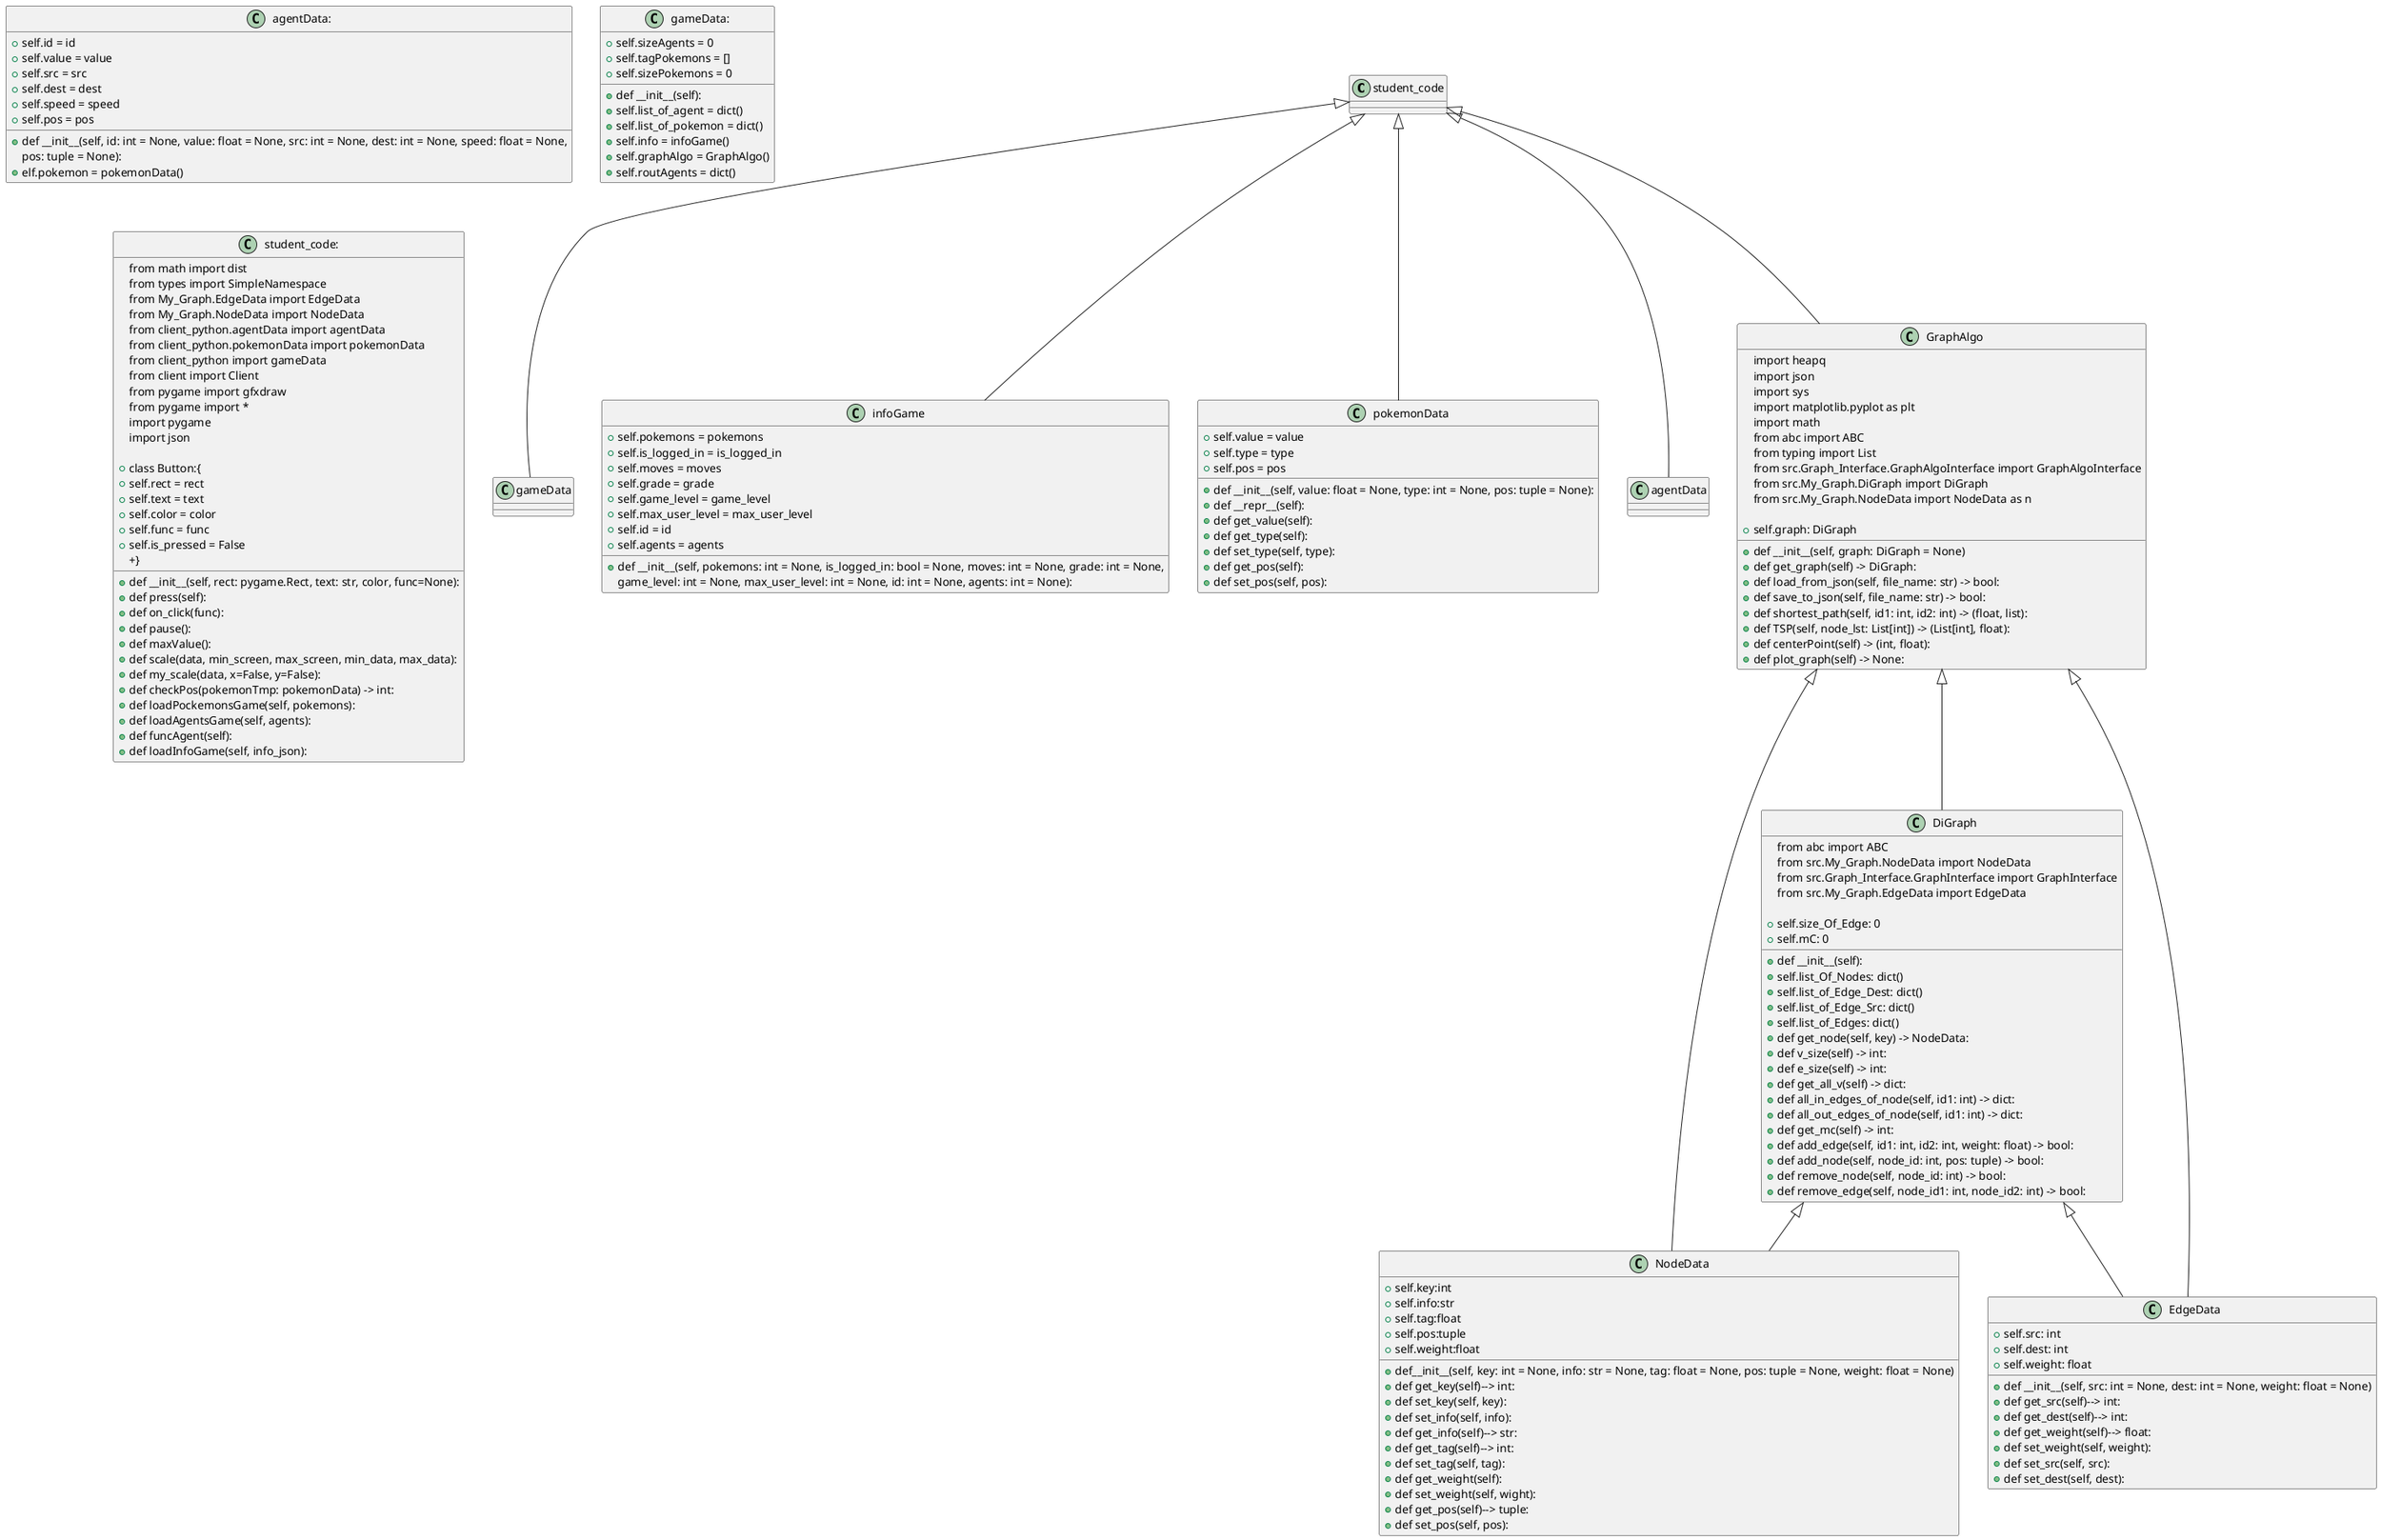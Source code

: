 @startuml
'https://plantuml.com/class-diagram


student_code <|-- gameData
student_code <|-- infoGame
student_code <|-- pokemonData
student_code <|-- agentData
student_code <|-- GraphAlgo

GraphAlgo <|-- NodeData
GraphAlgo <|-- EdgeData
GraphAlgo <|-- DiGraph

DiGraph <|--EdgeData
DiGraph <|--NodeData

class NodeData {
+ def__init__(self, key: int = None, info: str = None, tag: float = None, pos: tuple = None, weight: float = None)
+       self.key:int
+       self.info:str
+       self.tag:float
+       self.pos:tuple
+       self.weight:float
+ def get_key(self)--> int:
+ def set_key(self, key):
+ def set_info(self, info):
+ def get_info(self)--> str:
+ def get_tag(self)--> int:
+ def set_tag(self, tag):
+ def get_weight(self):
+ def set_weight(self, wight):
+ def get_pos(self)--> tuple:
+ def set_pos(self, pos):
}

class EdgeData {
 +def __init__(self, src: int = None, dest: int = None, weight: float = None)
 +       self.src: int
 +       self.dest: int
 +      self.weight: float
 +def get_src(self)--> int:
 +def get_dest(self)--> int:
 +def get_weight(self)--> float:
 +def set_weight(self, weight):
 +def set_src(self, src):
 +def set_dest(self, dest):
}
class GraphAlgo {
import heapq
import json
import sys
import matplotlib.pyplot as plt
import math
from abc import ABC
from typing import List
from src.Graph_Interface.GraphAlgoInterface import GraphAlgoInterface
from src.My_Graph.DiGraph import DiGraph
from src.My_Graph.NodeData import NodeData as n

 +def __init__(self, graph: DiGraph = None)
 +      self.graph: DiGraph
 +def get_graph(self) -> DiGraph:
 +def load_from_json(self, file_name: str) -> bool:
 +def save_to_json(self, file_name: str) -> bool:
 +def shortest_path(self, id1: int, id2: int) -> (float, list):
 +def TSP(self, node_lst: List[int]) -> (List[int], float):
 +def centerPoint(self) -> (int, float):
 +def plot_graph(self) -> None:
}
class DiGraph {
from abc import ABC
from src.My_Graph.NodeData import NodeData
from src.Graph_Interface.GraphInterface import GraphInterface
from src.My_Graph.EdgeData import EdgeData

+def __init__(self):
+       self.list_Of_Nodes: dict()
+       self.list_of_Edge_Dest: dict()
+       self.list_of_Edge_Src: dict()
+       self.list_of_Edges: dict()
+       self.size_Of_Edge: 0
+       self.mC: 0
+def get_node(self, key) -> NodeData:
+def v_size(self) -> int:
+def e_size(self) -> int:
+def get_all_v(self) -> dict:
+def all_in_edges_of_node(self, id1: int) -> dict:
+def all_out_edges_of_node(self, id1: int) -> dict:
+def get_mc(self) -> int:
+def add_edge(self, id1: int, id2: int, weight: float) -> bool:
+def add_node(self, node_id: int, pos: tuple) -> bool:
+def remove_node(self, node_id: int) -> bool:
+def remove_edge(self, node_id1: int, node_id2: int) -> bool:
}
class pokemonData {
+def __init__(self, value: float = None, type: int = None, pos: tuple = None):
+       self.value = value
+       self.type = type
+       self.pos = pos
+def __repr__(self):
+def get_value(self):
+def get_type(self):
+def set_type(self, type):
+def get_pos(self):
+def set_pos(self, pos):
}
class infoGame {
+def __init__(self, pokemons: int = None, is_logged_in: bool = None, moves: int = None, grade: int = None,
                 game_level: int = None, max_user_level: int = None, id: int = None, agents: int = None):
+       self.pokemons = pokemons
+       self.is_logged_in = is_logged_in
+       self.moves = moves
+       self.grade = grade
+       self.game_level = game_level
+       self.max_user_level = max_user_level
+       self.id = id
+       self.agents = agents
}

class agentData: {
+def __init__(self, id: int = None, value: float = None, src: int = None, dest: int = None, speed: float = None,
                 pos: tuple = None):
+       self.id = id
+       self.value = value
+       self.src = src
+       self.dest = dest
+       self.speed = speed
+       self.pos = pos
+       elf.pokemon = pokemonData()
}

class gameData: {
+def __init__(self):
+       self.list_of_agent = dict()
+       self.sizeAgents = 0
+       self.list_of_pokemon = dict()
+       self.info = infoGame()
+       self.graphAlgo = GraphAlgo()
+       self.tagPokemons = []
+       self.routAgents = dict()
+       self.sizePokemons = 0
}

class student_code: {
from math import dist
from types import SimpleNamespace
from My_Graph.EdgeData import EdgeData
from My_Graph.NodeData import NodeData
from client_python.agentData import agentData
from client_python.pokemonData import pokemonData
from client_python import gameData
from client import Client
from pygame import gfxdraw
from pygame import *
import pygame
import json

+class Button:{
+    def __init__(self, rect: pygame.Rect, text: str, color, func=None):
+        self.rect = rect
+        self.text = text
+        self.color = color
+        self.func = func
+        self.is_pressed = False
+        def press(self):
+        def on_click(func):
+        def pause():
+}
+def maxValue():
+def scale(data, min_screen, max_screen, min_data, max_data):
+def my_scale(data, x=False, y=False):
+def checkPos(pokemonTmp: pokemonData) -> int:
+def loadPockemonsGame(self, pokemons):
+def loadAgentsGame(self, agents):
+def funcAgent(self):
+def loadInfoGame(self, info_json):
}
@enduml